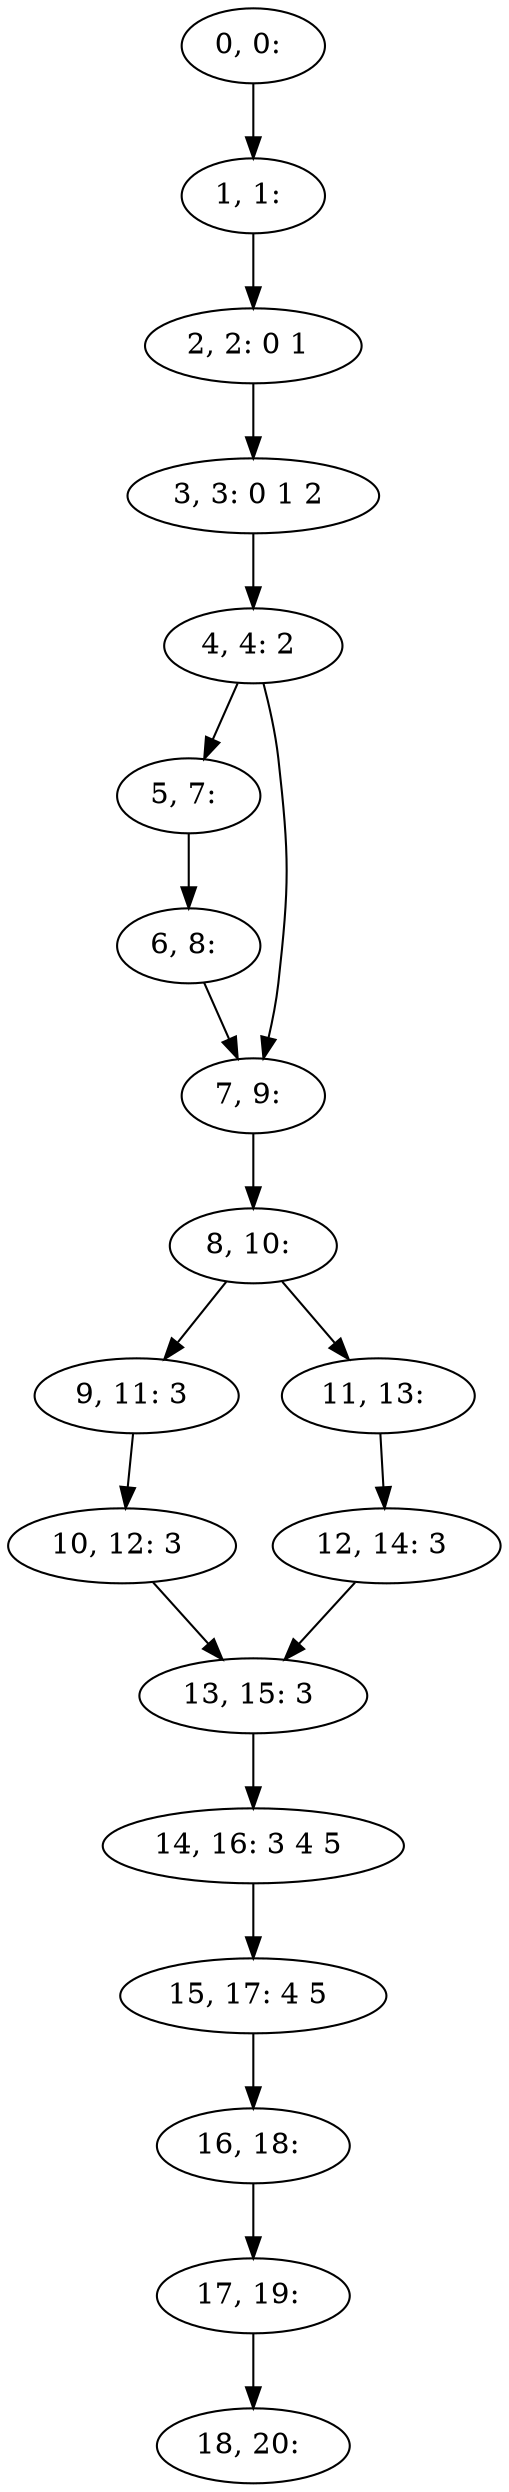 digraph G {
0[label="0, 0: "];
1[label="1, 1: "];
2[label="2, 2: 0 1 "];
3[label="3, 3: 0 1 2 "];
4[label="4, 4: 2 "];
5[label="5, 7: "];
6[label="6, 8: "];
7[label="7, 9: "];
8[label="8, 10: "];
9[label="9, 11: 3 "];
10[label="10, 12: 3 "];
11[label="11, 13: "];
12[label="12, 14: 3 "];
13[label="13, 15: 3 "];
14[label="14, 16: 3 4 5 "];
15[label="15, 17: 4 5 "];
16[label="16, 18: "];
17[label="17, 19: "];
18[label="18, 20: "];
0->1 ;
1->2 ;
2->3 ;
3->4 ;
4->5 ;
4->7 ;
5->6 ;
6->7 ;
7->8 ;
8->9 ;
8->11 ;
9->10 ;
10->13 ;
11->12 ;
12->13 ;
13->14 ;
14->15 ;
15->16 ;
16->17 ;
17->18 ;
}
